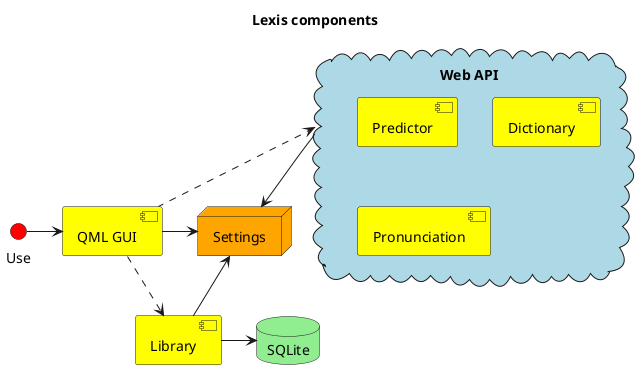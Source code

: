 @startuml

title Lexis components

skinparam component {
  backgroundColor Yellow
}

skinparam cloud {
  backgroundColor Lightblue
}

skinparam database {
  backgroundColor Lightgreen
}

skinparam interface {
  backgroundColor Red
}

skinparam node {
  backgroundColor Orange
}

() Use as use
[QML GUI] as gui

[Library] as lib
database SQLite as db

node Settings as settings

cloud "Web API" as web {
  [Predictor]
  [Dictionary]
  [Pronunciation]
}

use -> gui
gui ..> lib
lib -> db

gui -> settings
web <.. gui
settings <- lib
settings <- web

@enduml
